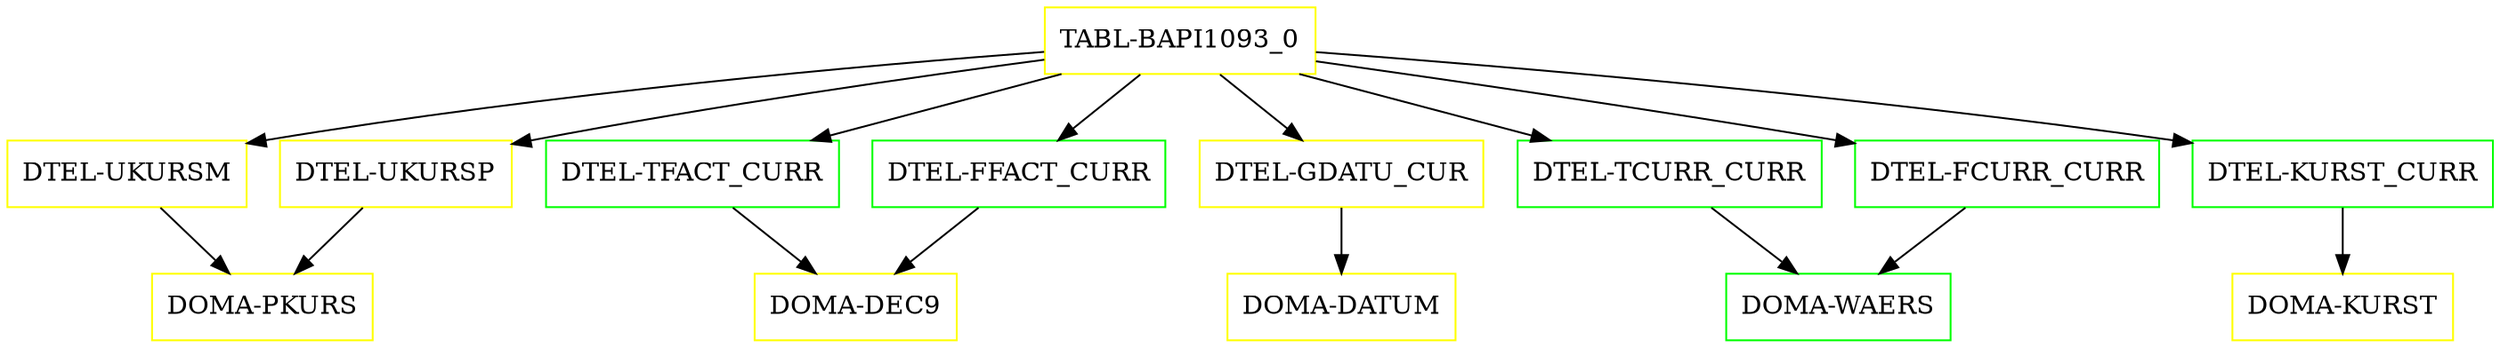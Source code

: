 digraph G {
  "TABL-BAPI1093_0" [shape=box,color=yellow];
  "DTEL-UKURSM" [shape=box,color=yellow,URL="./DTEL_UKURSM.html"];
  "DOMA-PKURS" [shape=box,color=yellow,URL="./DOMA_PKURS.html"];
  "DTEL-TFACT_CURR" [shape=box,color=green,URL="./DTEL_TFACT_CURR.html"];
  "DOMA-DEC9" [shape=box,color=yellow,URL="./DOMA_DEC9.html"];
  "DTEL-FFACT_CURR" [shape=box,color=green,URL="./DTEL_FFACT_CURR.html"];
  "DTEL-UKURSP" [shape=box,color=yellow,URL="./DTEL_UKURSP.html"];
  "DTEL-GDATU_CUR" [shape=box,color=yellow,URL="./DTEL_GDATU_CUR.html"];
  "DOMA-DATUM" [shape=box,color=yellow,URL="./DOMA_DATUM.html"];
  "DTEL-TCURR_CURR" [shape=box,color=green,URL="./DTEL_TCURR_CURR.html"];
  "DOMA-WAERS" [shape=box,color=green,URL="./DOMA_WAERS.html"];
  "DTEL-FCURR_CURR" [shape=box,color=green,URL="./DTEL_FCURR_CURR.html"];
  "DTEL-KURST_CURR" [shape=box,color=green,URL="./DTEL_KURST_CURR.html"];
  "DOMA-KURST" [shape=box,color=yellow,URL="./DOMA_KURST.html"];
  "TABL-BAPI1093_0" -> "DTEL-KURST_CURR";
  "TABL-BAPI1093_0" -> "DTEL-FCURR_CURR";
  "TABL-BAPI1093_0" -> "DTEL-TCURR_CURR";
  "TABL-BAPI1093_0" -> "DTEL-GDATU_CUR";
  "TABL-BAPI1093_0" -> "DTEL-UKURSP";
  "TABL-BAPI1093_0" -> "DTEL-FFACT_CURR";
  "TABL-BAPI1093_0" -> "DTEL-TFACT_CURR";
  "TABL-BAPI1093_0" -> "DTEL-UKURSM";
  "DTEL-UKURSM" -> "DOMA-PKURS";
  "DTEL-TFACT_CURR" -> "DOMA-DEC9";
  "DTEL-FFACT_CURR" -> "DOMA-DEC9";
  "DTEL-UKURSP" -> "DOMA-PKURS";
  "DTEL-GDATU_CUR" -> "DOMA-DATUM";
  "DTEL-TCURR_CURR" -> "DOMA-WAERS";
  "DTEL-FCURR_CURR" -> "DOMA-WAERS";
  "DTEL-KURST_CURR" -> "DOMA-KURST";
}
